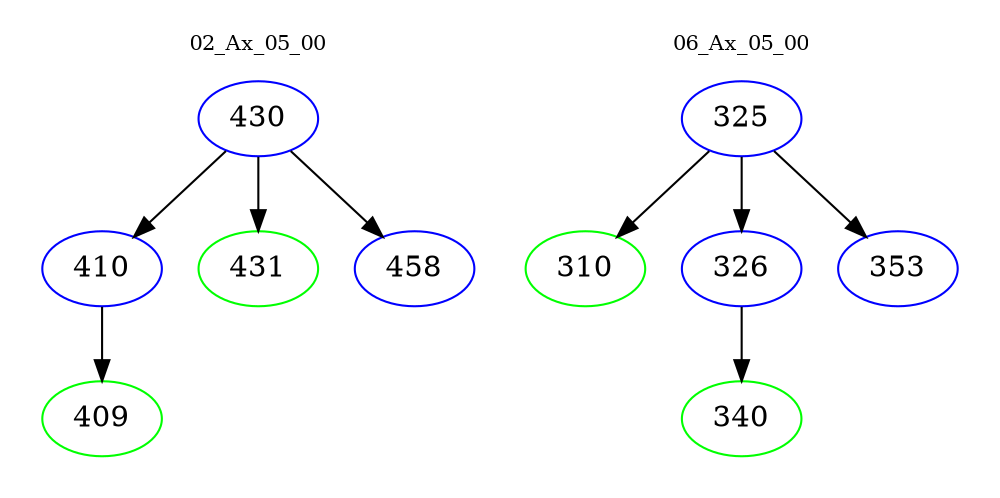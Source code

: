 digraph{
subgraph cluster_0 {
color = white
label = "02_Ax_05_00";
fontsize=10;
T0_430 [label="430", color="blue"]
T0_430 -> T0_410 [color="black"]
T0_410 [label="410", color="blue"]
T0_410 -> T0_409 [color="black"]
T0_409 [label="409", color="green"]
T0_430 -> T0_431 [color="black"]
T0_431 [label="431", color="green"]
T0_430 -> T0_458 [color="black"]
T0_458 [label="458", color="blue"]
}
subgraph cluster_1 {
color = white
label = "06_Ax_05_00";
fontsize=10;
T1_325 [label="325", color="blue"]
T1_325 -> T1_310 [color="black"]
T1_310 [label="310", color="green"]
T1_325 -> T1_326 [color="black"]
T1_326 [label="326", color="blue"]
T1_326 -> T1_340 [color="black"]
T1_340 [label="340", color="green"]
T1_325 -> T1_353 [color="black"]
T1_353 [label="353", color="blue"]
}
}
